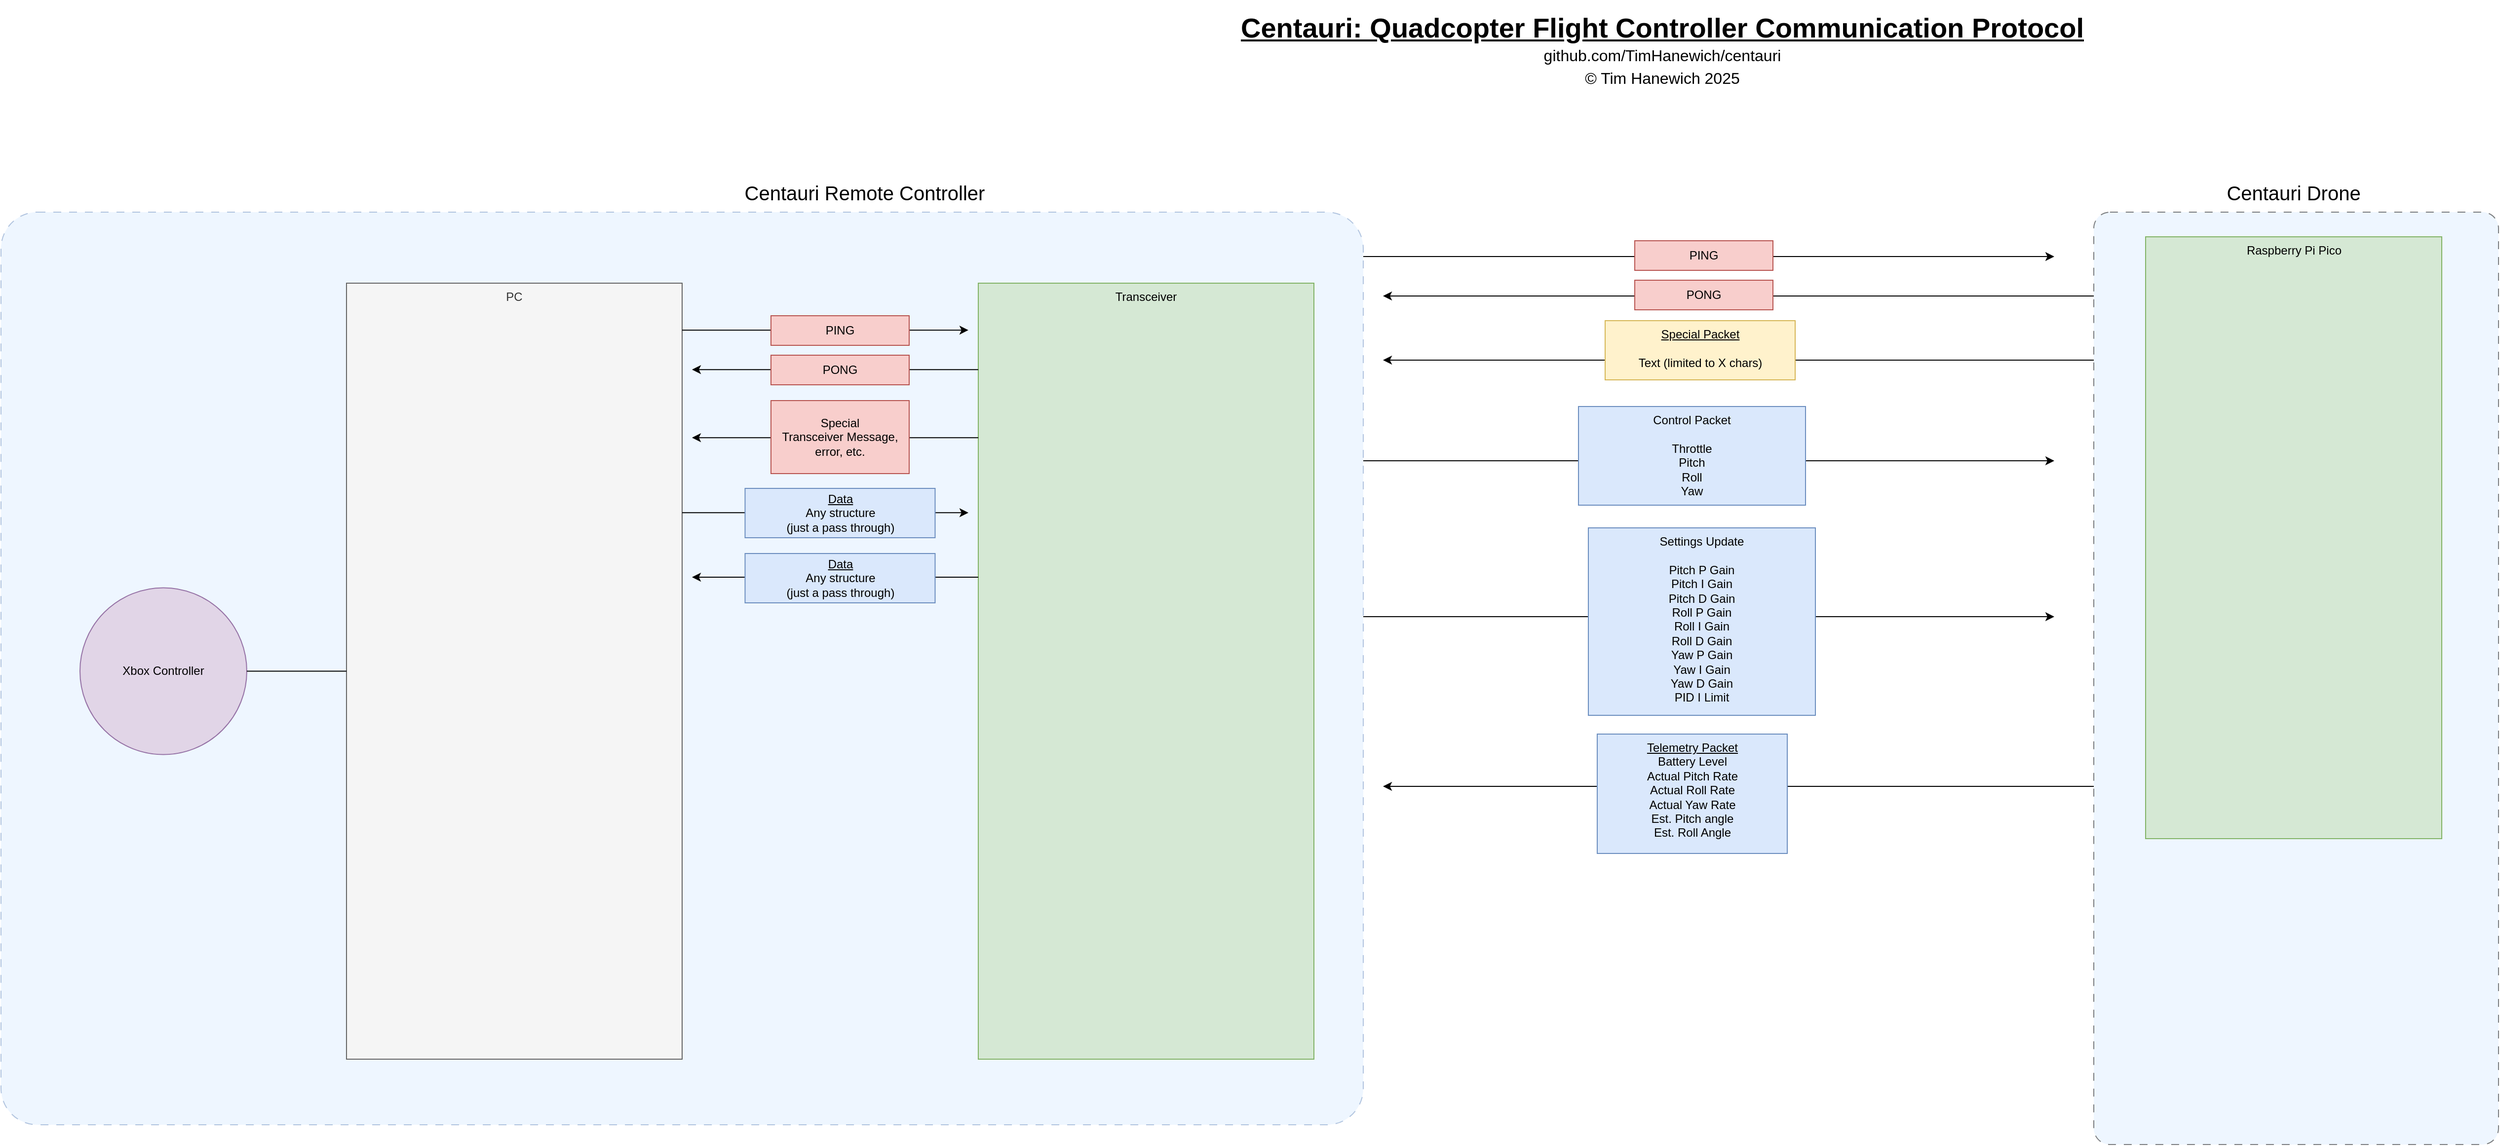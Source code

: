 <mxfile version="28.1.2">
  <diagram name="Page-1" id="Oxd-Gnnp0cI7EY-jCEC0">
    <mxGraphModel dx="5660" dy="2848" grid="1" gridSize="10" guides="1" tooltips="1" connect="1" arrows="1" fold="1" page="1" pageScale="1" pageWidth="850" pageHeight="1100" math="0" shadow="0">
      <root>
        <mxCell id="0" />
        <mxCell id="1" parent="0" />
        <mxCell id="9-CMpRLNuppDFcrcLKN0-22" value="" style="endArrow=classic;html=1;rounded=0;" parent="1" edge="1">
          <mxGeometry width="50" height="50" relative="1" as="geometry">
            <mxPoint x="40" y="667" as="sourcePoint" />
            <mxPoint x="-680" y="667" as="targetPoint" />
          </mxGeometry>
        </mxCell>
        <mxCell id="s8l9SCObQ_Q2c-ipgAVG-3" value="" style="rounded=1;whiteSpace=wrap;html=1;arcSize=4;fillColor=#DDEEFF;dashed=1;dashPattern=8 8;opacity=50;" parent="1" vertex="1">
          <mxGeometry x="40" y="85" width="410" height="945" as="geometry" />
        </mxCell>
        <mxCell id="s8l9SCObQ_Q2c-ipgAVG-2" value="Raspberry Pi Pico" style="rounded=0;whiteSpace=wrap;html=1;fillColor=#d5e8d4;strokeColor=#82b366;verticalAlign=top;" parent="1" vertex="1">
          <mxGeometry x="92.5" y="110" width="300" height="610" as="geometry" />
        </mxCell>
        <mxCell id="s8l9SCObQ_Q2c-ipgAVG-4" value="Centauri Drone" style="text;html=1;align=center;verticalAlign=middle;whiteSpace=wrap;rounded=0;fontSize=20;" parent="1" vertex="1">
          <mxGeometry x="150" y="50" width="185" height="30" as="geometry" />
        </mxCell>
        <mxCell id="9-CMpRLNuppDFcrcLKN0-1" value="" style="rounded=1;whiteSpace=wrap;html=1;arcSize=4;fillColor=#DDEEFF;dashed=1;dashPattern=8 8;strokeColor=#6c8ebf;opacity=50;" parent="1" vertex="1">
          <mxGeometry x="-2080" y="85" width="1380" height="925" as="geometry" />
        </mxCell>
        <mxCell id="9-CMpRLNuppDFcrcLKN0-2" value="Centauri Remote Controller" style="text;html=1;align=center;verticalAlign=middle;whiteSpace=wrap;rounded=0;fontSize=20;" parent="1" vertex="1">
          <mxGeometry x="-1383.75" y="50" width="357.5" height="30" as="geometry" />
        </mxCell>
        <mxCell id="9-CMpRLNuppDFcrcLKN0-3" value="" style="endArrow=classic;html=1;rounded=0;" parent="1" edge="1">
          <mxGeometry width="50" height="50" relative="1" as="geometry">
            <mxPoint x="-700" y="337" as="sourcePoint" />
            <mxPoint y="337" as="targetPoint" />
          </mxGeometry>
        </mxCell>
        <mxCell id="9-CMpRLNuppDFcrcLKN0-4" value="Control Packet&lt;div&gt;&lt;br&gt;&lt;/div&gt;&lt;div&gt;Throttle&lt;/div&gt;&lt;div&gt;Pitch&lt;/div&gt;&lt;div&gt;Roll&lt;/div&gt;&lt;div&gt;Yaw&lt;/div&gt;&lt;div&gt;&lt;br&gt;&lt;/div&gt;" style="rounded=0;whiteSpace=wrap;html=1;fillColor=#dae8fc;strokeColor=#6c8ebf;verticalAlign=top;" parent="1" vertex="1">
          <mxGeometry x="-482" y="282" width="230" height="100" as="geometry" />
        </mxCell>
        <mxCell id="9-CMpRLNuppDFcrcLKN0-21" value="&lt;div&gt;&lt;u&gt;Telemetry Packet&lt;/u&gt;&lt;/div&gt;&lt;div&gt;Battery Level&lt;/div&gt;&lt;div&gt;Actual Pitch Rate&lt;/div&gt;&lt;div&gt;Actual Roll Rate&lt;/div&gt;&lt;div&gt;Actual Yaw Rate&lt;/div&gt;&lt;div&gt;Est. Pitch angle&lt;/div&gt;&lt;div&gt;Est. Roll Angle&lt;/div&gt;" style="rounded=0;whiteSpace=wrap;html=1;fillColor=#dae8fc;strokeColor=#6c8ebf;verticalAlign=top;" parent="1" vertex="1">
          <mxGeometry x="-463" y="614" width="192.5" height="121" as="geometry" />
        </mxCell>
        <mxCell id="1nN7b9fCO7w4V5sfwXuX-2" value="" style="endArrow=classic;html=1;rounded=0;" parent="1" edge="1">
          <mxGeometry width="50" height="50" relative="1" as="geometry">
            <mxPoint x="40" y="235" as="sourcePoint" />
            <mxPoint x="-680" y="235" as="targetPoint" />
          </mxGeometry>
        </mxCell>
        <mxCell id="1nN7b9fCO7w4V5sfwXuX-1" value="&lt;u&gt;Special Packet&lt;/u&gt;&lt;div&gt;&lt;br&gt;&lt;/div&gt;&lt;div&gt;Text (limited to X chars)&lt;/div&gt;" style="rounded=0;whiteSpace=wrap;html=1;fillColor=#fff2cc;strokeColor=#d6b656;verticalAlign=top;" parent="1" vertex="1">
          <mxGeometry x="-455" y="195" width="192.5" height="60" as="geometry" />
        </mxCell>
        <mxCell id="1nN7b9fCO7w4V5sfwXuX-11" value="Transceiver" style="rounded=0;whiteSpace=wrap;html=1;fillColor=#d5e8d4;strokeColor=#82b366;verticalAlign=top;" parent="1" vertex="1">
          <mxGeometry x="-1090" y="157" width="340" height="786.5" as="geometry" />
        </mxCell>
        <mxCell id="1nN7b9fCO7w4V5sfwXuX-12" value="PC" style="rounded=0;whiteSpace=wrap;html=1;fillColor=#f5f5f5;strokeColor=#666666;verticalAlign=top;fontColor=#333333;" parent="1" vertex="1">
          <mxGeometry x="-1730" y="157" width="340" height="786.5" as="geometry" />
        </mxCell>
        <mxCell id="1nN7b9fCO7w4V5sfwXuX-13" value="Xbox Controller" style="ellipse;whiteSpace=wrap;html=1;aspect=fixed;fillColor=#e1d5e7;strokeColor=#9673a6;" parent="1" vertex="1">
          <mxGeometry x="-2000" y="465.75" width="169" height="169" as="geometry" />
        </mxCell>
        <mxCell id="1nN7b9fCO7w4V5sfwXuX-16" value="" style="endArrow=classic;html=1;rounded=0;" parent="1" edge="1">
          <mxGeometry width="50" height="50" relative="1" as="geometry">
            <mxPoint x="-1390" y="204.58" as="sourcePoint" />
            <mxPoint x="-1100" y="204.58" as="targetPoint" />
          </mxGeometry>
        </mxCell>
        <mxCell id="1nN7b9fCO7w4V5sfwXuX-17" value="PING" style="rounded=0;whiteSpace=wrap;html=1;fillColor=#f8cecc;strokeColor=#b85450;" parent="1" vertex="1">
          <mxGeometry x="-1300" y="190" width="140" height="30" as="geometry" />
        </mxCell>
        <mxCell id="1nN7b9fCO7w4V5sfwXuX-18" value="" style="endArrow=classic;html=1;rounded=0;" parent="1" edge="1">
          <mxGeometry width="50" height="50" relative="1" as="geometry">
            <mxPoint x="-1090" y="244.58" as="sourcePoint" />
            <mxPoint x="-1380" y="244.58" as="targetPoint" />
          </mxGeometry>
        </mxCell>
        <mxCell id="1nN7b9fCO7w4V5sfwXuX-19" value="PONG" style="rounded=0;whiteSpace=wrap;html=1;fillColor=#f8cecc;strokeColor=#b85450;" parent="1" vertex="1">
          <mxGeometry x="-1300" y="230" width="140" height="30" as="geometry" />
        </mxCell>
        <mxCell id="1nN7b9fCO7w4V5sfwXuX-23" value="" style="endArrow=classic;html=1;rounded=0;" parent="1" edge="1">
          <mxGeometry width="50" height="50" relative="1" as="geometry">
            <mxPoint x="-1090" y="455" as="sourcePoint" />
            <mxPoint x="-1380" y="455" as="targetPoint" />
          </mxGeometry>
        </mxCell>
        <mxCell id="1nN7b9fCO7w4V5sfwXuX-22" value="&lt;u&gt;Data&lt;/u&gt;&lt;div&gt;Any structure&lt;/div&gt;&lt;div&gt;(just a pass through)&lt;/div&gt;" style="rounded=0;whiteSpace=wrap;html=1;fillColor=#dae8fc;strokeColor=#6c8ebf;verticalAlign=middle;" parent="1" vertex="1">
          <mxGeometry x="-1326.25" y="431" width="192.5" height="50" as="geometry" />
        </mxCell>
        <mxCell id="1nN7b9fCO7w4V5sfwXuX-24" value="" style="endArrow=classic;html=1;rounded=0;" parent="1" edge="1">
          <mxGeometry width="50" height="50" relative="1" as="geometry">
            <mxPoint x="-1390" y="389.67" as="sourcePoint" />
            <mxPoint x="-1100" y="389.67" as="targetPoint" />
          </mxGeometry>
        </mxCell>
        <mxCell id="1nN7b9fCO7w4V5sfwXuX-20" value="&lt;u&gt;Data&lt;/u&gt;&lt;div&gt;Any structure&lt;/div&gt;&lt;div&gt;(just a pass through)&lt;/div&gt;" style="rounded=0;whiteSpace=wrap;html=1;fillColor=#dae8fc;strokeColor=#6c8ebf;verticalAlign=middle;" parent="1" vertex="1">
          <mxGeometry x="-1326.25" y="365" width="192.5" height="50" as="geometry" />
        </mxCell>
        <mxCell id="1nN7b9fCO7w4V5sfwXuX-25" value="" style="endArrow=none;html=1;rounded=0;exitX=1;exitY=0.5;exitDx=0;exitDy=0;entryX=0;entryY=0.5;entryDx=0;entryDy=0;" parent="1" source="1nN7b9fCO7w4V5sfwXuX-13" target="1nN7b9fCO7w4V5sfwXuX-12" edge="1">
          <mxGeometry width="50" height="50" relative="1" as="geometry">
            <mxPoint x="-1410" y="510" as="sourcePoint" />
            <mxPoint x="-1360" y="460" as="targetPoint" />
          </mxGeometry>
        </mxCell>
        <mxCell id="1nN7b9fCO7w4V5sfwXuX-28" value="" style="endArrow=classic;html=1;rounded=0;" parent="1" edge="1">
          <mxGeometry width="50" height="50" relative="1" as="geometry">
            <mxPoint x="-1090" y="313.58" as="sourcePoint" />
            <mxPoint x="-1380" y="313.58" as="targetPoint" />
          </mxGeometry>
        </mxCell>
        <mxCell id="1nN7b9fCO7w4V5sfwXuX-29" value="Special&lt;div&gt;Transceiver Message, error, etc.&lt;/div&gt;" style="rounded=0;whiteSpace=wrap;html=1;fillColor=#f8cecc;strokeColor=#b85450;" parent="1" vertex="1">
          <mxGeometry x="-1300" y="276" width="140" height="74" as="geometry" />
        </mxCell>
        <mxCell id="1nN7b9fCO7w4V5sfwXuX-31" value="" style="endArrow=classic;html=1;rounded=0;" parent="1" edge="1">
          <mxGeometry width="50" height="50" relative="1" as="geometry">
            <mxPoint x="-700" y="495" as="sourcePoint" />
            <mxPoint y="495" as="targetPoint" />
          </mxGeometry>
        </mxCell>
        <mxCell id="1nN7b9fCO7w4V5sfwXuX-30" value="&lt;div&gt;Settings Update&lt;/div&gt;&lt;div&gt;&lt;br&gt;&lt;/div&gt;&lt;div&gt;&lt;div&gt;Pitch P Gain&lt;/div&gt;&lt;div&gt;Pitch I Gain&lt;/div&gt;&lt;div&gt;Pitch D Gain&lt;/div&gt;&lt;div&gt;Roll P Gain&lt;/div&gt;&lt;div&gt;Roll I Gain&lt;/div&gt;&lt;div&gt;Roll D Gain&lt;/div&gt;&lt;div&gt;Yaw P Gain&lt;/div&gt;&lt;div&gt;Yaw I Gain&lt;/div&gt;&lt;div&gt;Yaw D Gain&lt;/div&gt;&lt;div&gt;PID I Limit&lt;/div&gt;&lt;div&gt;&lt;br&gt;&lt;/div&gt;&lt;/div&gt;" style="rounded=0;whiteSpace=wrap;html=1;fillColor=#dae8fc;strokeColor=#6c8ebf;verticalAlign=top;" parent="1" vertex="1">
          <mxGeometry x="-472" y="405" width="230" height="190" as="geometry" />
        </mxCell>
        <mxCell id="hxOUQ-tuv7XgyCP0HNfm-2" value="Centauri: Quadcopter Flight Controller Communication Protocol" style="text;html=1;align=center;verticalAlign=middle;whiteSpace=wrap;rounded=0;fontSize=28;fontStyle=5" parent="1" vertex="1">
          <mxGeometry x="-887.5" y="-130" width="980" height="55" as="geometry" />
        </mxCell>
        <mxCell id="hxOUQ-tuv7XgyCP0HNfm-3" value="github.com/TimHanewich/centauri" style="text;html=1;align=center;verticalAlign=middle;whiteSpace=wrap;rounded=0;fontSize=16;" parent="1" vertex="1">
          <mxGeometry x="-569.25" y="-89" width="343.5" height="30" as="geometry" />
        </mxCell>
        <mxCell id="hxOUQ-tuv7XgyCP0HNfm-4" value="© Tim Hanewich 2025" style="text;html=1;align=center;verticalAlign=middle;whiteSpace=wrap;rounded=0;fontSize=16;" parent="1" vertex="1">
          <mxGeometry x="-569.25" y="-66" width="343.5" height="30" as="geometry" />
        </mxCell>
        <mxCell id="UkAOlF5Lu69NK4UGbiny-1" value="" style="endArrow=classic;html=1;rounded=0;" parent="1" edge="1">
          <mxGeometry width="50" height="50" relative="1" as="geometry">
            <mxPoint x="-700" y="130.0" as="sourcePoint" />
            <mxPoint y="130.0" as="targetPoint" />
          </mxGeometry>
        </mxCell>
        <mxCell id="UkAOlF5Lu69NK4UGbiny-2" value="PING" style="rounded=0;whiteSpace=wrap;html=1;fillColor=#f8cecc;strokeColor=#b85450;" parent="1" vertex="1">
          <mxGeometry x="-425" y="114" width="140" height="30" as="geometry" />
        </mxCell>
        <mxCell id="UkAOlF5Lu69NK4UGbiny-5" value="" style="endArrow=classic;html=1;rounded=0;" parent="1" edge="1">
          <mxGeometry width="50" height="50" relative="1" as="geometry">
            <mxPoint x="40" y="170" as="sourcePoint" />
            <mxPoint x="-680" y="170" as="targetPoint" />
          </mxGeometry>
        </mxCell>
        <mxCell id="UkAOlF5Lu69NK4UGbiny-6" value="PONG" style="rounded=0;whiteSpace=wrap;html=1;fillColor=#f8cecc;strokeColor=#b85450;" parent="1" vertex="1">
          <mxGeometry x="-425" y="154" width="140" height="30" as="geometry" />
        </mxCell>
      </root>
    </mxGraphModel>
  </diagram>
</mxfile>
